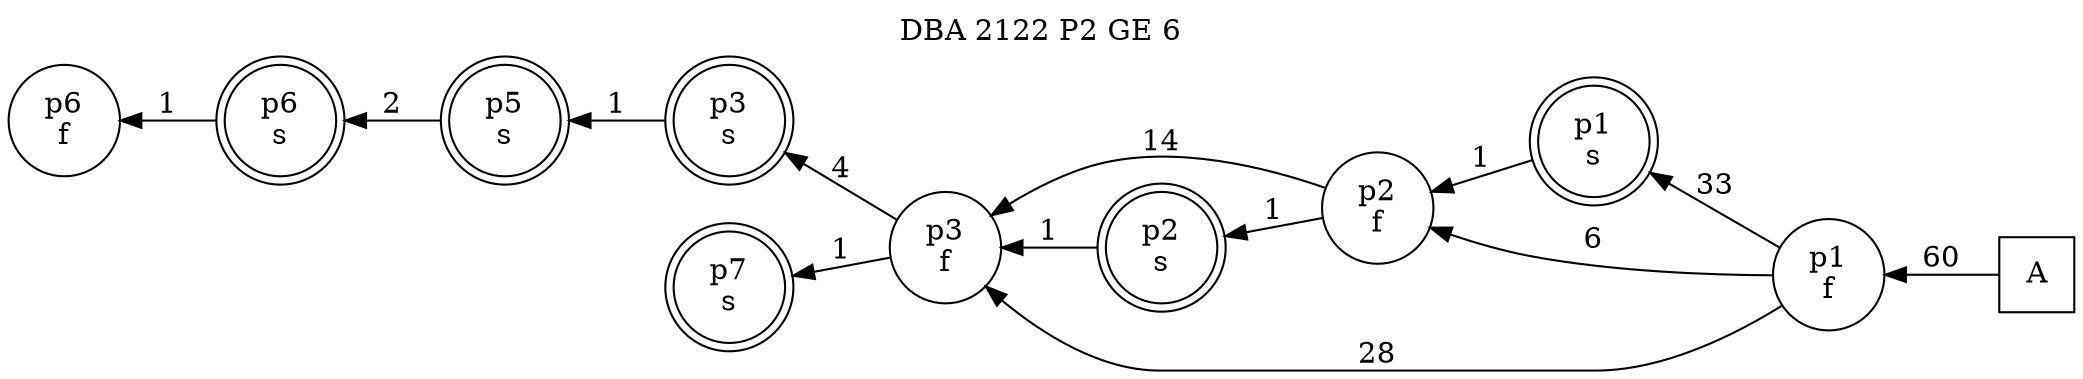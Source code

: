 digraph DBA_2122_P2_GE_6_GOOD {
labelloc="tl"
label= " DBA 2122 P2 GE 6 "
rankdir="RL";
"A" [shape="square" label="A"]
"p1_f" [shape="circle" label="p1
f"]
"p1_s" [shape="doublecircle" label="p1
s"]
"p2_f" [shape="circle" label="p2
f"]
"p3_f" [shape="circle" label="p3
f"]
"p2_s" [shape="doublecircle" label="p2
s"]
"p3_s" [shape="doublecircle" label="p3
s"]
"p5_s" [shape="doublecircle" label="p5
s"]
"p6_s" [shape="doublecircle" label="p6
s"]
"p6_f" [shape="circle" label="p6
f"]
"p7_s" [shape="doublecircle" label="p7
s"]
"A" -> "p1_f" [ label=60]
"p1_f" -> "p1_s" [ label=33]
"p1_f" -> "p2_f" [ label=6]
"p1_f" -> "p3_f" [ label=28]
"p1_s" -> "p2_f" [ label=1]
"p2_f" -> "p3_f" [ label=14]
"p2_f" -> "p2_s" [ label=1]
"p3_f" -> "p3_s" [ label=4]
"p3_f" -> "p7_s" [ label=1]
"p2_s" -> "p3_f" [ label=1]
"p3_s" -> "p5_s" [ label=1]
"p5_s" -> "p6_s" [ label=2]
"p6_s" -> "p6_f" [ label=1]
}
